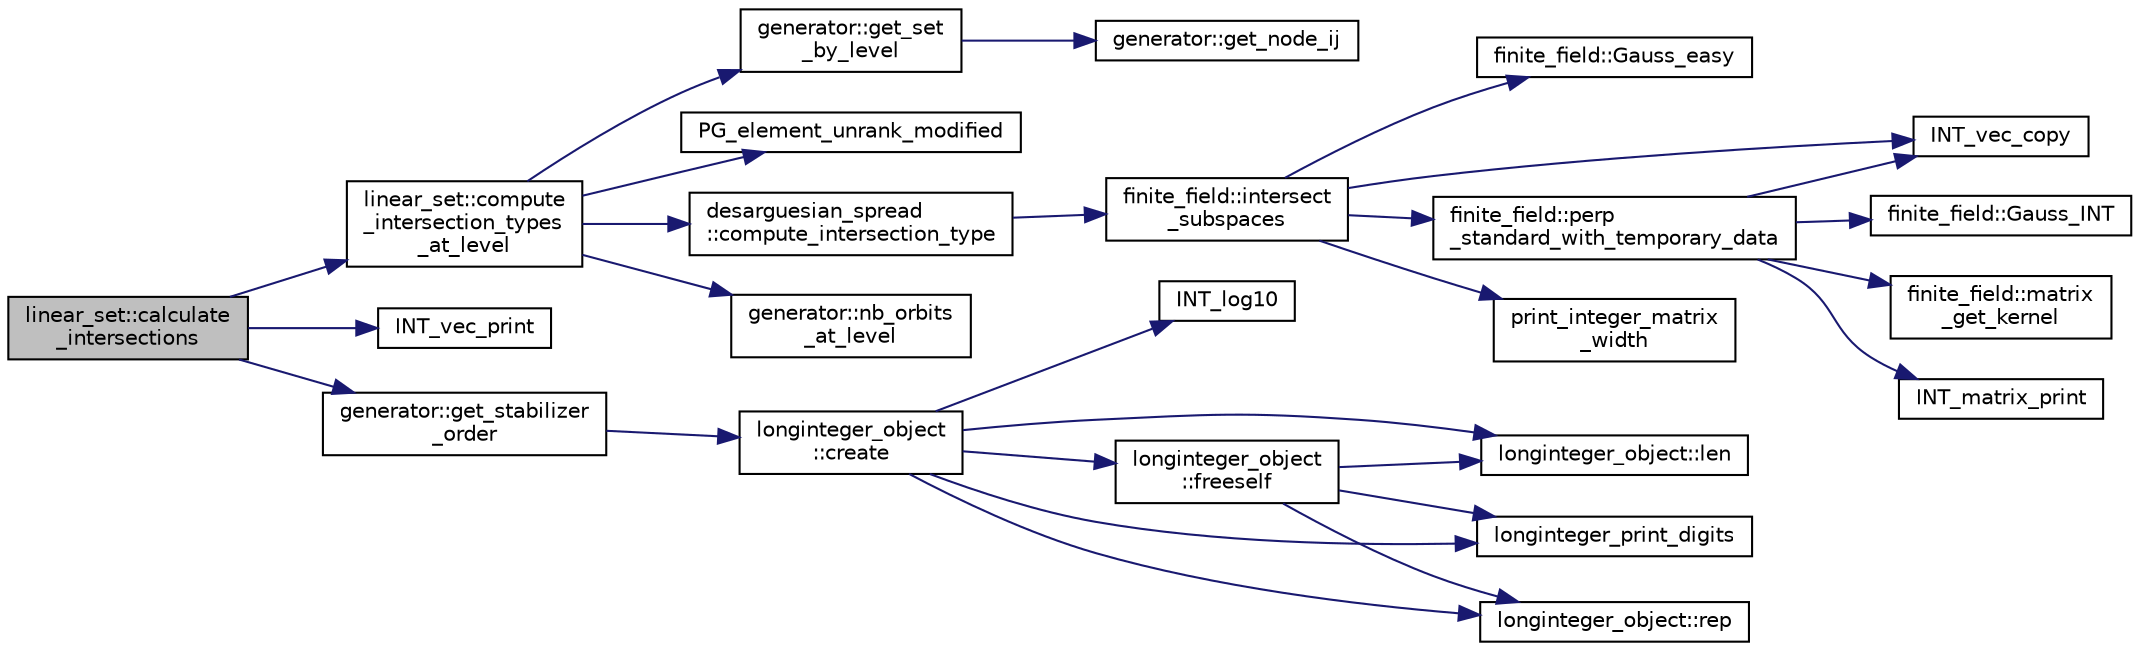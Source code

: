 digraph "linear_set::calculate_intersections"
{
  edge [fontname="Helvetica",fontsize="10",labelfontname="Helvetica",labelfontsize="10"];
  node [fontname="Helvetica",fontsize="10",shape=record];
  rankdir="LR";
  Node11 [label="linear_set::calculate\l_intersections",height=0.2,width=0.4,color="black", fillcolor="grey75", style="filled", fontcolor="black"];
  Node11 -> Node12 [color="midnightblue",fontsize="10",style="solid",fontname="Helvetica"];
  Node12 [label="linear_set::compute\l_intersection_types\l_at_level",height=0.2,width=0.4,color="black", fillcolor="white", style="filled",URL="$dd/d86/classlinear__set.html#abcc3dd230b32c6923a756abab49f4c35"];
  Node12 -> Node13 [color="midnightblue",fontsize="10",style="solid",fontname="Helvetica"];
  Node13 [label="generator::nb_orbits\l_at_level",height=0.2,width=0.4,color="black", fillcolor="white", style="filled",URL="$d7/d73/classgenerator.html#a020f3d8378448310d044a4a24fadf301"];
  Node12 -> Node14 [color="midnightblue",fontsize="10",style="solid",fontname="Helvetica"];
  Node14 [label="generator::get_set\l_by_level",height=0.2,width=0.4,color="black", fillcolor="white", style="filled",URL="$d7/d73/classgenerator.html#a3012a80d862b42c848b84584389c8594"];
  Node14 -> Node15 [color="midnightblue",fontsize="10",style="solid",fontname="Helvetica"];
  Node15 [label="generator::get_node_ij",height=0.2,width=0.4,color="black", fillcolor="white", style="filled",URL="$d7/d73/classgenerator.html#a8cea5411b42336694738530732ede540"];
  Node12 -> Node16 [color="midnightblue",fontsize="10",style="solid",fontname="Helvetica"];
  Node16 [label="PG_element_unrank_modified",height=0.2,width=0.4,color="black", fillcolor="white", style="filled",URL="$d4/d67/geometry_8h.html#a83ae9b605d496f6a90345303f6efae64"];
  Node12 -> Node17 [color="midnightblue",fontsize="10",style="solid",fontname="Helvetica"];
  Node17 [label="desarguesian_spread\l::compute_intersection_type",height=0.2,width=0.4,color="black", fillcolor="white", style="filled",URL="$d4/d86/classdesarguesian__spread.html#a7eca8625c43342d9f0608fe1235fce2c"];
  Node17 -> Node18 [color="midnightblue",fontsize="10",style="solid",fontname="Helvetica"];
  Node18 [label="finite_field::intersect\l_subspaces",height=0.2,width=0.4,color="black", fillcolor="white", style="filled",URL="$df/d5a/classfinite__field.html#af887ed38de1b121a4260e828d069aa3e"];
  Node18 -> Node19 [color="midnightblue",fontsize="10",style="solid",fontname="Helvetica"];
  Node19 [label="INT_vec_copy",height=0.2,width=0.4,color="black", fillcolor="white", style="filled",URL="$df/dbf/sajeeb_8_c.html#ac2d875e27e009af6ec04d17254d11075"];
  Node18 -> Node20 [color="midnightblue",fontsize="10",style="solid",fontname="Helvetica"];
  Node20 [label="print_integer_matrix\l_width",height=0.2,width=0.4,color="black", fillcolor="white", style="filled",URL="$d5/db4/io__and__os_8h.html#aa78f3e73fc2179251bd15adbcc31573f"];
  Node18 -> Node21 [color="midnightblue",fontsize="10",style="solid",fontname="Helvetica"];
  Node21 [label="finite_field::perp\l_standard_with_temporary_data",height=0.2,width=0.4,color="black", fillcolor="white", style="filled",URL="$df/d5a/classfinite__field.html#aae3cca9b5f19ae969a9c5349d14f41c0"];
  Node21 -> Node19 [color="midnightblue",fontsize="10",style="solid",fontname="Helvetica"];
  Node21 -> Node22 [color="midnightblue",fontsize="10",style="solid",fontname="Helvetica"];
  Node22 [label="INT_matrix_print",height=0.2,width=0.4,color="black", fillcolor="white", style="filled",URL="$d5/db4/io__and__os_8h.html#afd4180a24bef3a2b584668a4eaf607ff"];
  Node21 -> Node23 [color="midnightblue",fontsize="10",style="solid",fontname="Helvetica"];
  Node23 [label="finite_field::Gauss_INT",height=0.2,width=0.4,color="black", fillcolor="white", style="filled",URL="$df/d5a/classfinite__field.html#adb676d2e80341b53751326e3a58beb11"];
  Node21 -> Node24 [color="midnightblue",fontsize="10",style="solid",fontname="Helvetica"];
  Node24 [label="finite_field::matrix\l_get_kernel",height=0.2,width=0.4,color="black", fillcolor="white", style="filled",URL="$df/d5a/classfinite__field.html#ac45780a927cee936df13d04d30d2d248"];
  Node18 -> Node25 [color="midnightblue",fontsize="10",style="solid",fontname="Helvetica"];
  Node25 [label="finite_field::Gauss_easy",height=0.2,width=0.4,color="black", fillcolor="white", style="filled",URL="$df/d5a/classfinite__field.html#a32761bf6c4a41f24b7193352127db8e7"];
  Node11 -> Node26 [color="midnightblue",fontsize="10",style="solid",fontname="Helvetica"];
  Node26 [label="INT_vec_print",height=0.2,width=0.4,color="black", fillcolor="white", style="filled",URL="$df/dbf/sajeeb_8_c.html#a79a5901af0b47dd0d694109543c027fe"];
  Node11 -> Node27 [color="midnightblue",fontsize="10",style="solid",fontname="Helvetica"];
  Node27 [label="generator::get_stabilizer\l_order",height=0.2,width=0.4,color="black", fillcolor="white", style="filled",URL="$d7/d73/classgenerator.html#a2a03fc974c76e47e999f3abc99e6b81d"];
  Node27 -> Node28 [color="midnightblue",fontsize="10",style="solid",fontname="Helvetica"];
  Node28 [label="longinteger_object\l::create",height=0.2,width=0.4,color="black", fillcolor="white", style="filled",URL="$dd/d7e/classlonginteger__object.html#a95d2eebc60849c3963a49298b1f498c2"];
  Node28 -> Node29 [color="midnightblue",fontsize="10",style="solid",fontname="Helvetica"];
  Node29 [label="longinteger_object\l::freeself",height=0.2,width=0.4,color="black", fillcolor="white", style="filled",URL="$dd/d7e/classlonginteger__object.html#a06450f8c4795d81da6d680830ef958a1"];
  Node29 -> Node30 [color="midnightblue",fontsize="10",style="solid",fontname="Helvetica"];
  Node30 [label="longinteger_print_digits",height=0.2,width=0.4,color="black", fillcolor="white", style="filled",URL="$de/dc5/algebra__and__number__theory_8h.html#ac2bac7b12f5b6440b8dad275cd7a157d"];
  Node29 -> Node31 [color="midnightblue",fontsize="10",style="solid",fontname="Helvetica"];
  Node31 [label="longinteger_object::rep",height=0.2,width=0.4,color="black", fillcolor="white", style="filled",URL="$dd/d7e/classlonginteger__object.html#a3ecaf12738cc721d281c416503f241e2"];
  Node29 -> Node32 [color="midnightblue",fontsize="10",style="solid",fontname="Helvetica"];
  Node32 [label="longinteger_object::len",height=0.2,width=0.4,color="black", fillcolor="white", style="filled",URL="$dd/d7e/classlonginteger__object.html#a0bfeae35be8a6fd44ed7f76413596ab1"];
  Node28 -> Node33 [color="midnightblue",fontsize="10",style="solid",fontname="Helvetica"];
  Node33 [label="INT_log10",height=0.2,width=0.4,color="black", fillcolor="white", style="filled",URL="$de/dc5/algebra__and__number__theory_8h.html#a98bc0a6c562370a355165d2538dac250"];
  Node28 -> Node30 [color="midnightblue",fontsize="10",style="solid",fontname="Helvetica"];
  Node28 -> Node31 [color="midnightblue",fontsize="10",style="solid",fontname="Helvetica"];
  Node28 -> Node32 [color="midnightblue",fontsize="10",style="solid",fontname="Helvetica"];
}
